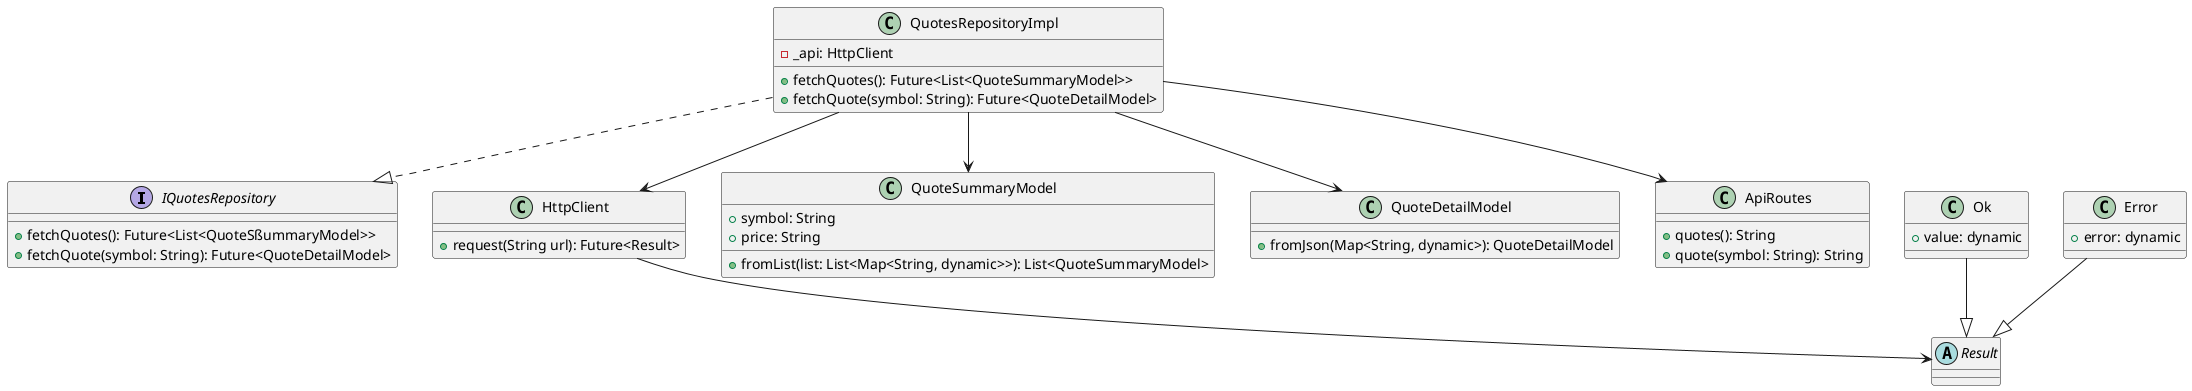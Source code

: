 @startuml QuotesRepositoryImpl

' Interfaces
interface IQuotesRepository {
  + fetchQuotes(): Future<List<QuoteSßummaryModel>>
  + fetchQuote(symbol: String): Future<QuoteDetailModel>
}

' Classes
class QuotesRepositoryImpl {
  - _api: HttpClient
  + fetchQuotes(): Future<List<QuoteSummaryModel>>
  + fetchQuote(symbol: String): Future<QuoteDetailModel>
}

class HttpClient {
  + request(String url): Future<Result>
}

class QuoteSummaryModel {
  + symbol: String
  + price: String
  + fromList(list: List<Map<String, dynamic>>): List<QuoteSummaryModel>
}

class QuoteDetailModel {
  + fromJson(Map<String, dynamic>): QuoteDetailModel
}

class ApiRoutes {
  + quotes(): String
  + quote(symbol: String): String
}

abstract class Result
class Ok {
  + value: dynamic
}
class Error {
  + error: dynamic
}

' Relações
QuotesRepositoryImpl ..|> IQuotesRepository
QuotesRepositoryImpl --> HttpClient
QuotesRepositoryImpl --> ApiRoutes
QuotesRepositoryImpl --> QuoteSummaryModel
QuotesRepositoryImpl --> QuoteDetailModel
HttpClient --> Result
Ok --|> Result
Error --|> Result

@enduml
